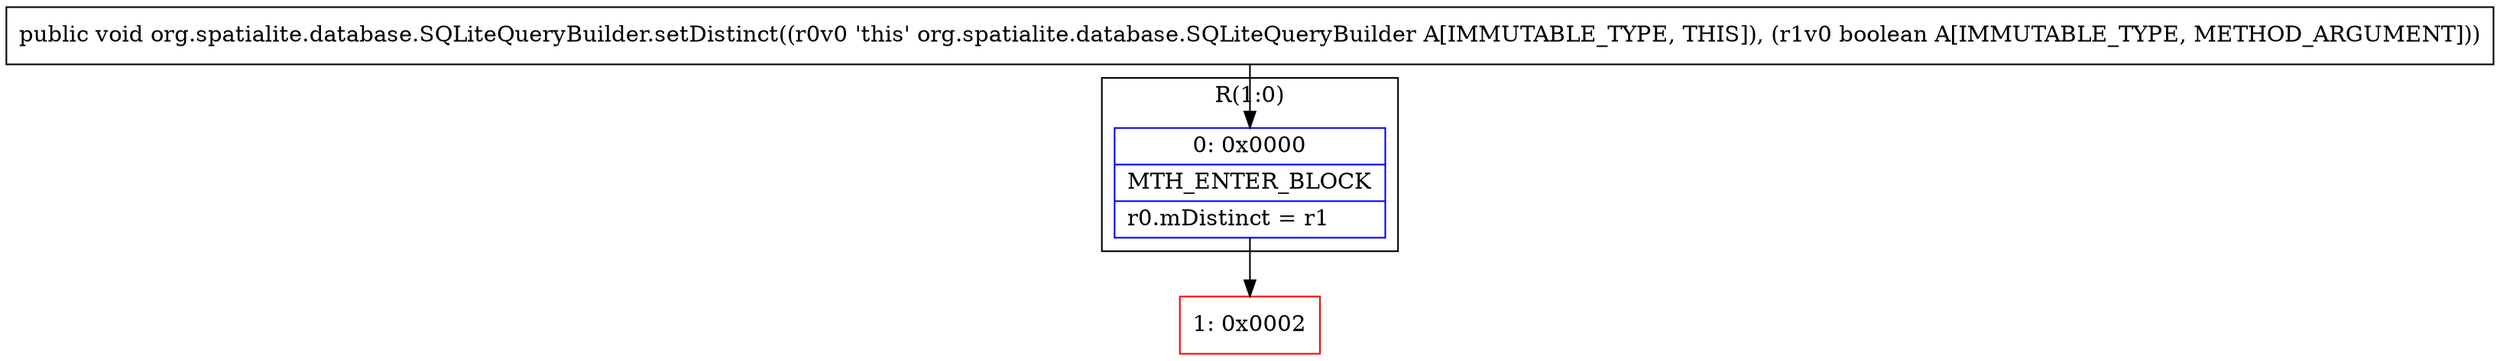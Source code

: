 digraph "CFG fororg.spatialite.database.SQLiteQueryBuilder.setDistinct(Z)V" {
subgraph cluster_Region_1599377921 {
label = "R(1:0)";
node [shape=record,color=blue];
Node_0 [shape=record,label="{0\:\ 0x0000|MTH_ENTER_BLOCK\l|r0.mDistinct = r1\l}"];
}
Node_1 [shape=record,color=red,label="{1\:\ 0x0002}"];
MethodNode[shape=record,label="{public void org.spatialite.database.SQLiteQueryBuilder.setDistinct((r0v0 'this' org.spatialite.database.SQLiteQueryBuilder A[IMMUTABLE_TYPE, THIS]), (r1v0 boolean A[IMMUTABLE_TYPE, METHOD_ARGUMENT])) }"];
MethodNode -> Node_0;
Node_0 -> Node_1;
}

